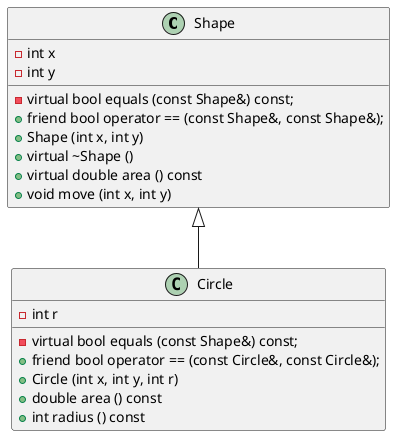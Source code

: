 @startuml
Shape ^-- Circle

class Shape {
    - int x
    - int y
    - virtual bool equals (const Shape&) const;
    + friend bool operator == (const Shape&, const Shape&);
    + Shape (int x, int y)
    + virtual ~Shape ()
    + virtual double area () const
    + void move (int x, int y)
    }

class Circle {
    - int r
    - virtual bool equals (const Shape&) const;
    + friend bool operator == (const Circle&, const Circle&);
    + Circle (int x, int y, int r)
    + double area () const
    + int radius () const
    }

@enduml
